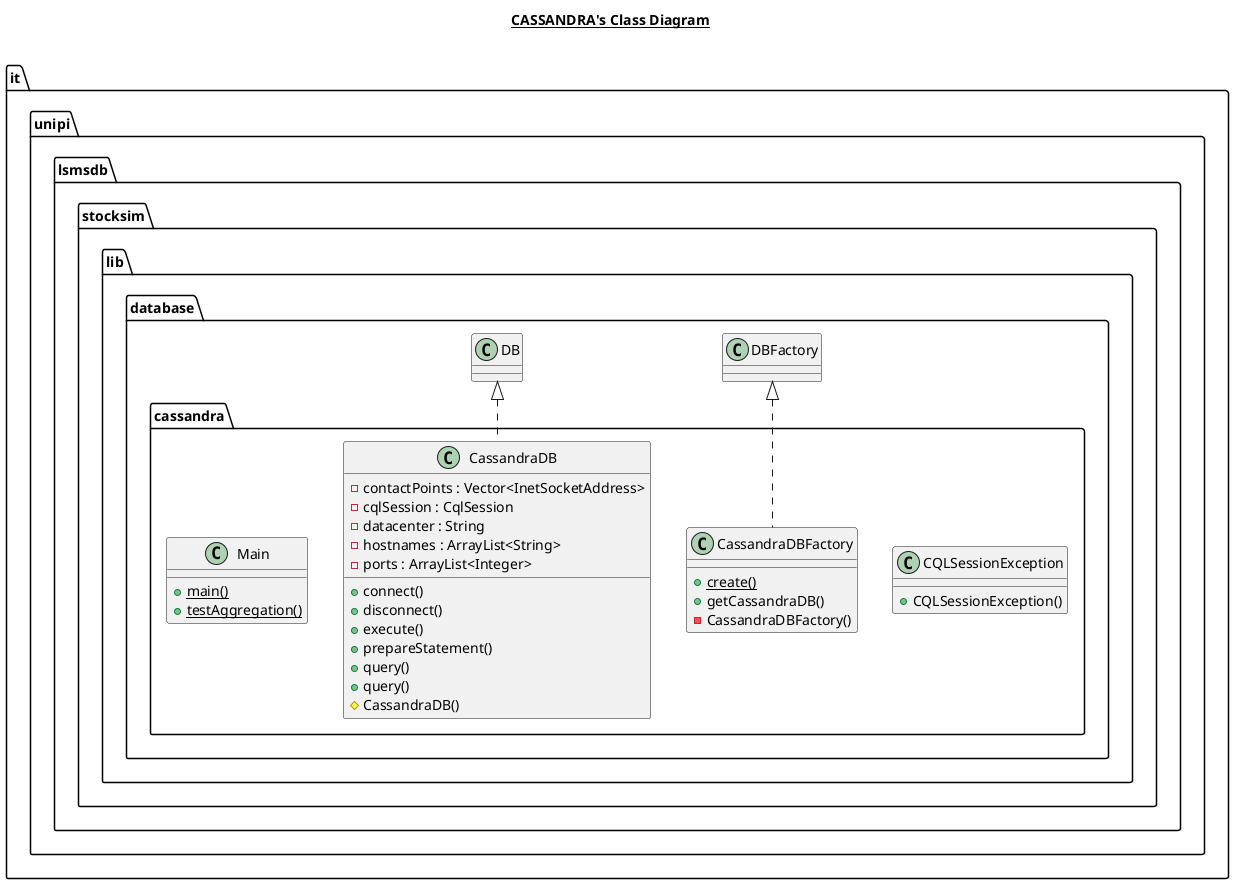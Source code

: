 @startuml

title __CASSANDRA's Class Diagram__\n

  namespace it.unipi.lsmsdb.stocksim.lib.database {
    namespace cassandra {
      class it.unipi.lsmsdb.stocksim.lib.database.cassandra.CQLSessionException {
          + CQLSessionException()
      }
    }
  }
  

  namespace it.unipi.lsmsdb.stocksim.lib.database {
    namespace cassandra {
      class it.unipi.lsmsdb.stocksim.lib.database.cassandra.CassandraDB {
          - contactPoints : Vector<InetSocketAddress>
          - cqlSession : CqlSession
          - datacenter : String
          - hostnames : ArrayList<String>
          - ports : ArrayList<Integer>
          + connect()
          + disconnect()
          + execute()
          + prepareStatement()
          + query()
          + query()
          # CassandraDB()
      }
    }
  }
  

  namespace it.unipi.lsmsdb.stocksim.lib.database {
    namespace cassandra {
      class it.unipi.lsmsdb.stocksim.lib.database.cassandra.CassandraDBFactory {
          {static} + create()
          + getCassandraDB()
          - CassandraDBFactory()
      }
    }
  }
  

  namespace it.unipi.lsmsdb.stocksim.lib.database {
    namespace cassandra {
      class it.unipi.lsmsdb.stocksim.lib.database.cassandra.Main {
          {static} + main()
          {static} + testAggregation()
      }
    }
  }
  

  it.unipi.lsmsdb.stocksim.lib.database.cassandra.CassandraDB .up.|> it.unipi.lsmsdb.stocksim.lib.database.DB
  it.unipi.lsmsdb.stocksim.lib.database.cassandra.CassandraDBFactory .up.|> it.unipi.lsmsdb.stocksim.lib.database.DBFactory

@enduml
